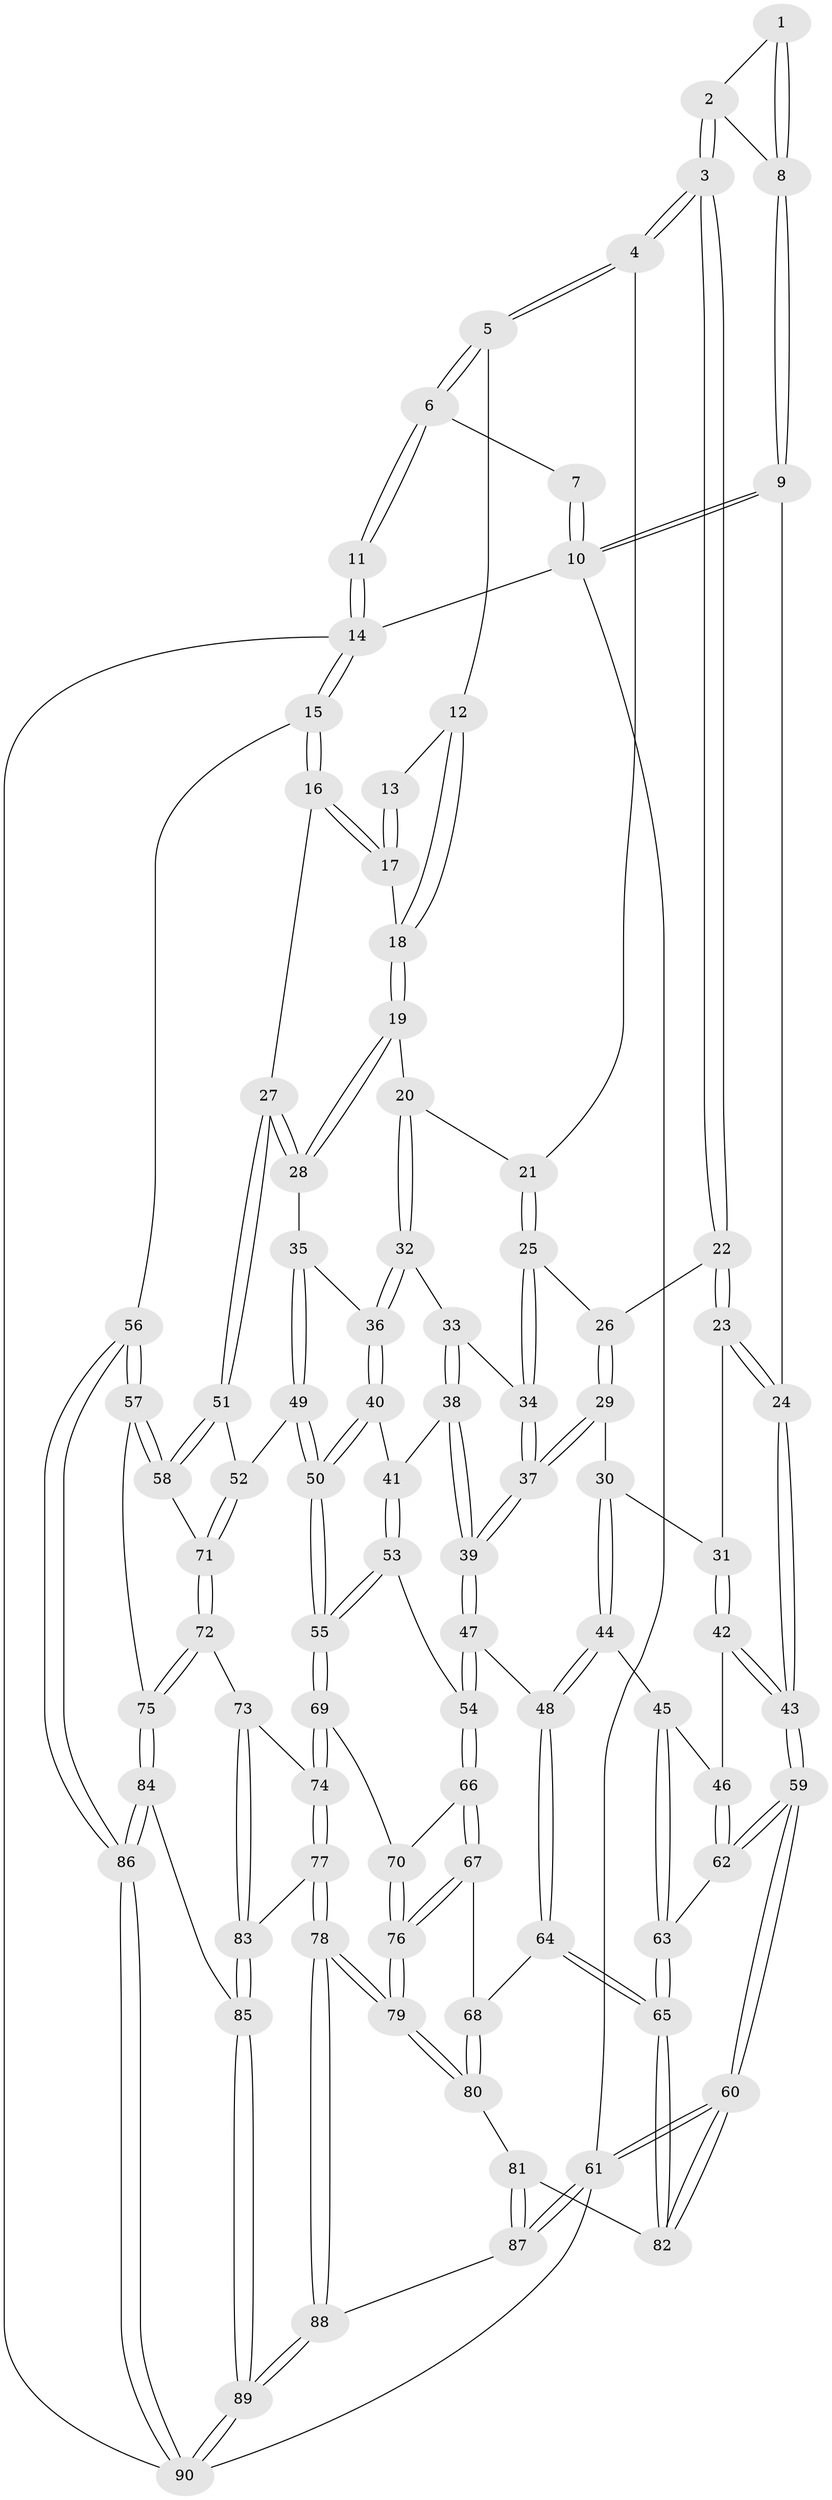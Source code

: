 // Generated by graph-tools (version 1.1) at 2025/03/03/09/25 03:03:29]
// undirected, 90 vertices, 222 edges
graph export_dot {
graph [start="1"]
  node [color=gray90,style=filled];
  1 [pos="+0.14979940400574224+0.0320390765766865"];
  2 [pos="+0.19724187035715274+0.13693441765317407"];
  3 [pos="+0.25359787679091217+0.1930746706875749"];
  4 [pos="+0.47955998093011565+0.01910477135741139"];
  5 [pos="+0.5480960892703782+0"];
  6 [pos="+0.5494374724370004+0"];
  7 [pos="+0.013746775098268065+0"];
  8 [pos="+0+0.16086134322358284"];
  9 [pos="+0+0.21876638407299281"];
  10 [pos="+0+0"];
  11 [pos="+1+0"];
  12 [pos="+0.6219715390932016+0.0258849120994"];
  13 [pos="+0.8925681458813092+0.06921204058816886"];
  14 [pos="+1+0"];
  15 [pos="+1+0.3016131095633342"];
  16 [pos="+0.9723367556915129+0.3298689352406202"];
  17 [pos="+0.8547727775656466+0.21266188311046413"];
  18 [pos="+0.7008995003472284+0.16140065068835324"];
  19 [pos="+0.638695001704326+0.30557692499028016"];
  20 [pos="+0.627017919260873+0.31568063509364774"];
  21 [pos="+0.4934998617683443+0.25336748427455824"];
  22 [pos="+0.25215951785427665+0.2056307193309363"];
  23 [pos="+0.02338099057688588+0.3237317341618407"];
  24 [pos="+0+0.2436420023021008"];
  25 [pos="+0.4199900314439652+0.3331377094963702"];
  26 [pos="+0.280219125648504+0.2687566976422247"];
  27 [pos="+0.902325520725444+0.40064719673335397"];
  28 [pos="+0.8178321233352156+0.3944682446819484"];
  29 [pos="+0.24199371885226115+0.42036158625859593"];
  30 [pos="+0.2051816955196635+0.4385012742797503"];
  31 [pos="+0.09875730746885589+0.4238767605822317"];
  32 [pos="+0.6031328481260184+0.3813197564194844"];
  33 [pos="+0.5033947833376086+0.398610426507059"];
  34 [pos="+0.43920515793288833+0.3772539490007041"];
  35 [pos="+0.6418603768064627+0.4619519885088155"];
  36 [pos="+0.636766715746771+0.45737901183338453"];
  37 [pos="+0.3628666075968431+0.5133401944003928"];
  38 [pos="+0.5076585909957875+0.5140380993297312"];
  39 [pos="+0.3713600769326165+0.54487187059519"];
  40 [pos="+0.5362174926437885+0.5120493547380652"];
  41 [pos="+0.5185028288509798+0.5188886730806623"];
  42 [pos="+0.06940890840773097+0.5023323509034646"];
  43 [pos="+0+0.5441726969100099"];
  44 [pos="+0.18607691814964744+0.5638437597667476"];
  45 [pos="+0.14273072583378724+0.5931490683787439"];
  46 [pos="+0.09951461468860735+0.5790563534376967"];
  47 [pos="+0.36747553960168056+0.5658985795359792"];
  48 [pos="+0.3181331842172646+0.6024444550760989"];
  49 [pos="+0.7014408656983921+0.612974282298298"];
  50 [pos="+0.6947879622091935+0.6167390058307728"];
  51 [pos="+0.8679860923636248+0.5094535357320518"];
  52 [pos="+0.7073403090715258+0.6135710388731541"];
  53 [pos="+0.551132720002937+0.6067537846691679"];
  54 [pos="+0.4296875759260901+0.6304697612202085"];
  55 [pos="+0.637533608397449+0.6525012752405619"];
  56 [pos="+1+0.7825265328649889"];
  57 [pos="+1+0.7136155878079402"];
  58 [pos="+0.9826083538933738+0.6955328058649084"];
  59 [pos="+0+0.6751405951667512"];
  60 [pos="+0+1"];
  61 [pos="+0+1"];
  62 [pos="+0+0.6528146308559283"];
  63 [pos="+0.18331876620617238+0.7667990070165932"];
  64 [pos="+0.2488899293136239+0.7653226663379796"];
  65 [pos="+0.19710117106405625+0.7881454529170621"];
  66 [pos="+0.4396241468568313+0.674011976752063"];
  67 [pos="+0.3765850189437874+0.78381251136885"];
  68 [pos="+0.3445618658498985+0.7856001230622575"];
  69 [pos="+0.5945945783438475+0.7377713112832015"];
  70 [pos="+0.5583007261948029+0.7469054262927549"];
  71 [pos="+0.7695256187654465+0.6914512384682874"];
  72 [pos="+0.7899462855557876+0.8471015506386296"];
  73 [pos="+0.7357105068076769+0.8596422460714617"];
  74 [pos="+0.6581495892424926+0.8468611636451063"];
  75 [pos="+0.7908526006185894+0.8474811388748997"];
  76 [pos="+0.4646367743712066+0.8368808466956139"];
  77 [pos="+0.5791339120758199+0.9407870857487901"];
  78 [pos="+0.4980593181933624+1"];
  79 [pos="+0.48808022531845174+0.9775056737093171"];
  80 [pos="+0.35646973077150984+0.8953838315503672"];
  81 [pos="+0.2976355567203045+0.9214833041819483"];
  82 [pos="+0.1853763990962109+0.8121808388454618"];
  83 [pos="+0.7104870812529839+0.9761139906176974"];
  84 [pos="+0.8321657598600493+0.9021279750645614"];
  85 [pos="+0.7569876913749453+1"];
  86 [pos="+1+1"];
  87 [pos="+0.39656365432551205+1"];
  88 [pos="+0.4583172459820009+1"];
  89 [pos="+0.749297697542525+1"];
  90 [pos="+1+1"];
  1 -- 2;
  1 -- 8;
  1 -- 8;
  2 -- 3;
  2 -- 3;
  2 -- 8;
  3 -- 4;
  3 -- 4;
  3 -- 22;
  3 -- 22;
  4 -- 5;
  4 -- 5;
  4 -- 21;
  5 -- 6;
  5 -- 6;
  5 -- 12;
  6 -- 7;
  6 -- 11;
  6 -- 11;
  7 -- 10;
  7 -- 10;
  8 -- 9;
  8 -- 9;
  9 -- 10;
  9 -- 10;
  9 -- 24;
  10 -- 14;
  10 -- 61;
  11 -- 14;
  11 -- 14;
  12 -- 13;
  12 -- 18;
  12 -- 18;
  13 -- 17;
  13 -- 17;
  14 -- 15;
  14 -- 15;
  14 -- 90;
  15 -- 16;
  15 -- 16;
  15 -- 56;
  16 -- 17;
  16 -- 17;
  16 -- 27;
  17 -- 18;
  18 -- 19;
  18 -- 19;
  19 -- 20;
  19 -- 28;
  19 -- 28;
  20 -- 21;
  20 -- 32;
  20 -- 32;
  21 -- 25;
  21 -- 25;
  22 -- 23;
  22 -- 23;
  22 -- 26;
  23 -- 24;
  23 -- 24;
  23 -- 31;
  24 -- 43;
  24 -- 43;
  25 -- 26;
  25 -- 34;
  25 -- 34;
  26 -- 29;
  26 -- 29;
  27 -- 28;
  27 -- 28;
  27 -- 51;
  27 -- 51;
  28 -- 35;
  29 -- 30;
  29 -- 37;
  29 -- 37;
  30 -- 31;
  30 -- 44;
  30 -- 44;
  31 -- 42;
  31 -- 42;
  32 -- 33;
  32 -- 36;
  32 -- 36;
  33 -- 34;
  33 -- 38;
  33 -- 38;
  34 -- 37;
  34 -- 37;
  35 -- 36;
  35 -- 49;
  35 -- 49;
  36 -- 40;
  36 -- 40;
  37 -- 39;
  37 -- 39;
  38 -- 39;
  38 -- 39;
  38 -- 41;
  39 -- 47;
  39 -- 47;
  40 -- 41;
  40 -- 50;
  40 -- 50;
  41 -- 53;
  41 -- 53;
  42 -- 43;
  42 -- 43;
  42 -- 46;
  43 -- 59;
  43 -- 59;
  44 -- 45;
  44 -- 48;
  44 -- 48;
  45 -- 46;
  45 -- 63;
  45 -- 63;
  46 -- 62;
  46 -- 62;
  47 -- 48;
  47 -- 54;
  47 -- 54;
  48 -- 64;
  48 -- 64;
  49 -- 50;
  49 -- 50;
  49 -- 52;
  50 -- 55;
  50 -- 55;
  51 -- 52;
  51 -- 58;
  51 -- 58;
  52 -- 71;
  52 -- 71;
  53 -- 54;
  53 -- 55;
  53 -- 55;
  54 -- 66;
  54 -- 66;
  55 -- 69;
  55 -- 69;
  56 -- 57;
  56 -- 57;
  56 -- 86;
  56 -- 86;
  57 -- 58;
  57 -- 58;
  57 -- 75;
  58 -- 71;
  59 -- 60;
  59 -- 60;
  59 -- 62;
  59 -- 62;
  60 -- 61;
  60 -- 61;
  60 -- 82;
  60 -- 82;
  61 -- 87;
  61 -- 87;
  61 -- 90;
  62 -- 63;
  63 -- 65;
  63 -- 65;
  64 -- 65;
  64 -- 65;
  64 -- 68;
  65 -- 82;
  65 -- 82;
  66 -- 67;
  66 -- 67;
  66 -- 70;
  67 -- 68;
  67 -- 76;
  67 -- 76;
  68 -- 80;
  68 -- 80;
  69 -- 70;
  69 -- 74;
  69 -- 74;
  70 -- 76;
  70 -- 76;
  71 -- 72;
  71 -- 72;
  72 -- 73;
  72 -- 75;
  72 -- 75;
  73 -- 74;
  73 -- 83;
  73 -- 83;
  74 -- 77;
  74 -- 77;
  75 -- 84;
  75 -- 84;
  76 -- 79;
  76 -- 79;
  77 -- 78;
  77 -- 78;
  77 -- 83;
  78 -- 79;
  78 -- 79;
  78 -- 88;
  78 -- 88;
  79 -- 80;
  79 -- 80;
  80 -- 81;
  81 -- 82;
  81 -- 87;
  81 -- 87;
  83 -- 85;
  83 -- 85;
  84 -- 85;
  84 -- 86;
  84 -- 86;
  85 -- 89;
  85 -- 89;
  86 -- 90;
  86 -- 90;
  87 -- 88;
  88 -- 89;
  88 -- 89;
  89 -- 90;
  89 -- 90;
}
